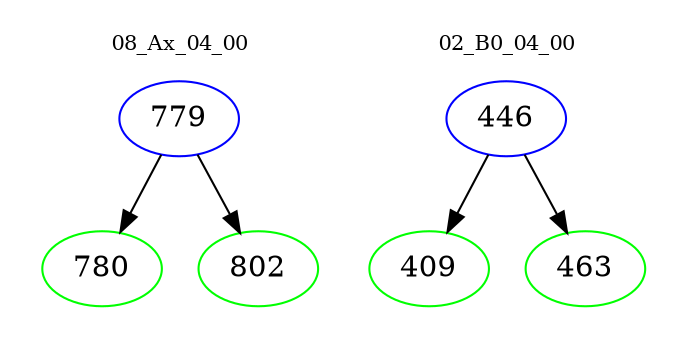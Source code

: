 digraph{
subgraph cluster_0 {
color = white
label = "08_Ax_04_00";
fontsize=10;
T0_779 [label="779", color="blue"]
T0_779 -> T0_780 [color="black"]
T0_780 [label="780", color="green"]
T0_779 -> T0_802 [color="black"]
T0_802 [label="802", color="green"]
}
subgraph cluster_1 {
color = white
label = "02_B0_04_00";
fontsize=10;
T1_446 [label="446", color="blue"]
T1_446 -> T1_409 [color="black"]
T1_409 [label="409", color="green"]
T1_446 -> T1_463 [color="black"]
T1_463 [label="463", color="green"]
}
}
